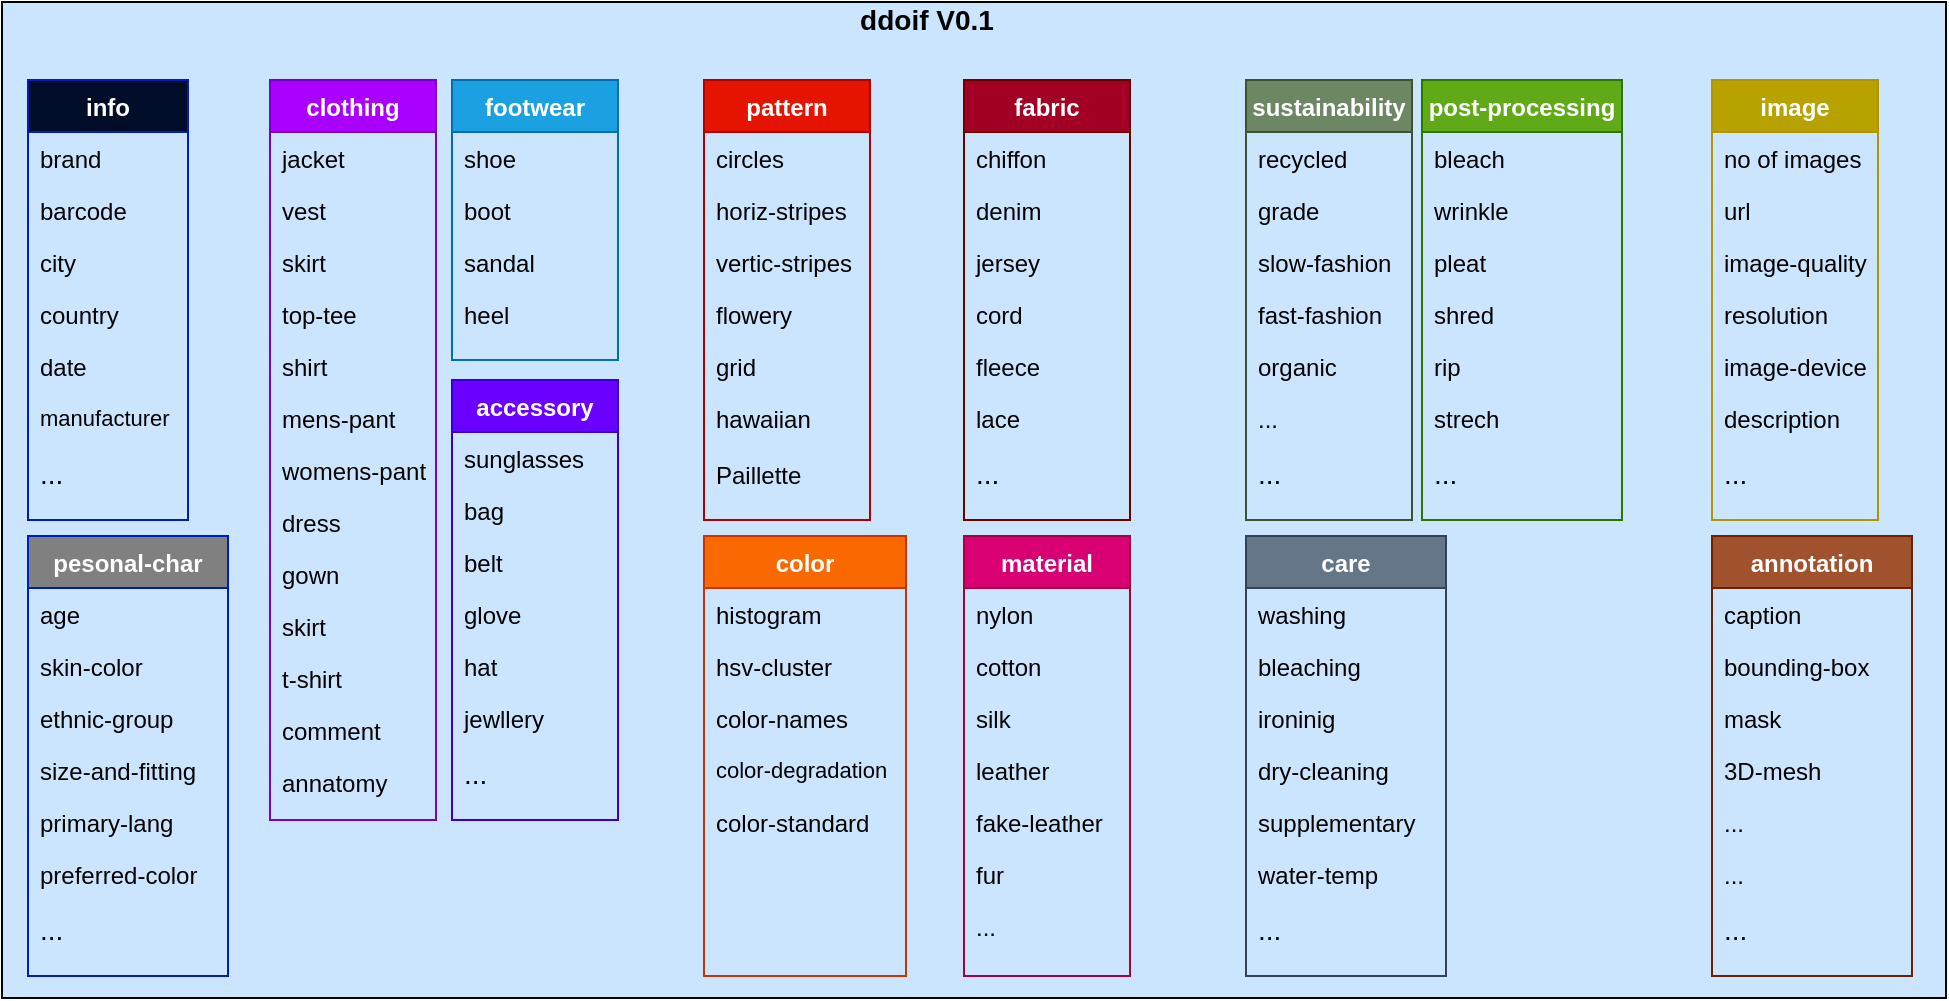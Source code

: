 <mxfile version="13.0.3" type="device"><diagram id="C5RBs43oDa-KdzZeNtuy" name="Page-1"><mxGraphModel dx="1086" dy="806" grid="1" gridSize="10" guides="1" tooltips="1" connect="1" arrows="1" fold="1" page="1" pageScale="1" pageWidth="980" pageHeight="500" math="0" shadow="0"><root><mxCell id="WIyWlLk6GJQsqaUBKTNV-0"/><mxCell id="WIyWlLk6GJQsqaUBKTNV-1" parent="WIyWlLk6GJQsqaUBKTNV-0"/><mxCell id="ynW5jeTb449rgKrsrFKq-4" value="" style="rounded=0;whiteSpace=wrap;html=1;fillColor=#CCE5FF;" parent="WIyWlLk6GJQsqaUBKTNV-1" vertex="1"><mxGeometry x="5" y="1" width="972" height="498" as="geometry"/></mxCell><mxCell id="Gt9GPdNHDZttLSlLsD_g-49" value="ddoif V0.1" style="text;html=1;strokeColor=none;fillColor=none;align=center;verticalAlign=middle;whiteSpace=wrap;rounded=0;fontSize=14;fontStyle=1" parent="WIyWlLk6GJQsqaUBKTNV-1" vertex="1"><mxGeometry x="403" width="129" height="20" as="geometry"/></mxCell><mxCell id="Gt9GPdNHDZttLSlLsD_g-87" value="care" style="swimlane;fontStyle=1;align=center;verticalAlign=top;childLayout=stackLayout;horizontal=1;startSize=26;horizontalStack=0;resizeParent=1;resizeLast=0;collapsible=1;marginBottom=0;rounded=0;shadow=0;strokeWidth=1;fillColor=#647687;strokeColor=#314354;fontColor=#ffffff;" parent="WIyWlLk6GJQsqaUBKTNV-1" vertex="1"><mxGeometry x="627" y="268" width="100" height="220" as="geometry"><mxRectangle x="230" y="140" width="160" height="26" as="alternateBounds"/></mxGeometry></mxCell><mxCell id="Gt9GPdNHDZttLSlLsD_g-88" value="washing" style="text;align=left;verticalAlign=top;spacingLeft=4;spacingRight=4;overflow=hidden;rotatable=0;points=[[0,0.5],[1,0.5]];portConstraint=eastwest;" parent="Gt9GPdNHDZttLSlLsD_g-87" vertex="1"><mxGeometry y="26" width="100" height="26" as="geometry"/></mxCell><mxCell id="Gt9GPdNHDZttLSlLsD_g-89" value="bleaching" style="text;align=left;verticalAlign=top;spacingLeft=4;spacingRight=4;overflow=hidden;rotatable=0;points=[[0,0.5],[1,0.5]];portConstraint=eastwest;rounded=0;shadow=0;html=0;" parent="Gt9GPdNHDZttLSlLsD_g-87" vertex="1"><mxGeometry y="52" width="100" height="26" as="geometry"/></mxCell><mxCell id="Gt9GPdNHDZttLSlLsD_g-90" value="ironinig" style="text;align=left;verticalAlign=top;spacingLeft=4;spacingRight=4;overflow=hidden;rotatable=0;points=[[0,0.5],[1,0.5]];portConstraint=eastwest;rounded=0;shadow=0;html=0;" parent="Gt9GPdNHDZttLSlLsD_g-87" vertex="1"><mxGeometry y="78" width="100" height="26" as="geometry"/></mxCell><mxCell id="Gt9GPdNHDZttLSlLsD_g-91" value="dry-cleaning" style="text;align=left;verticalAlign=top;spacingLeft=4;spacingRight=4;overflow=hidden;rotatable=0;points=[[0,0.5],[1,0.5]];portConstraint=eastwest;" parent="Gt9GPdNHDZttLSlLsD_g-87" vertex="1"><mxGeometry y="104" width="100" height="26" as="geometry"/></mxCell><mxCell id="Gt9GPdNHDZttLSlLsD_g-92" value="supplementary" style="text;align=left;verticalAlign=top;spacingLeft=4;spacingRight=4;overflow=hidden;rotatable=0;points=[[0,0.5],[1,0.5]];portConstraint=eastwest;" parent="Gt9GPdNHDZttLSlLsD_g-87" vertex="1"><mxGeometry y="130" width="100" height="26" as="geometry"/></mxCell><mxCell id="Gt9GPdNHDZttLSlLsD_g-93" value="water-temp" style="text;align=left;verticalAlign=top;spacingLeft=4;spacingRight=4;overflow=hidden;rotatable=0;points=[[0,0.5],[1,0.5]];portConstraint=eastwest;" parent="Gt9GPdNHDZttLSlLsD_g-87" vertex="1"><mxGeometry y="156" width="100" height="26" as="geometry"/></mxCell><mxCell id="Gt9GPdNHDZttLSlLsD_g-94" value="..." style="text;align=left;verticalAlign=top;spacingLeft=4;spacingRight=4;overflow=hidden;rotatable=0;points=[[0,0.5],[1,0.5]];portConstraint=eastwest;fontSize=14;" parent="Gt9GPdNHDZttLSlLsD_g-87" vertex="1"><mxGeometry y="182" width="100" height="26" as="geometry"/></mxCell><mxCell id="Gt9GPdNHDZttLSlLsD_g-95" value="pesonal-char" style="swimlane;fontStyle=1;align=center;verticalAlign=top;childLayout=stackLayout;horizontal=1;startSize=26;horizontalStack=0;resizeParent=1;resizeLast=0;collapsible=1;marginBottom=0;rounded=0;shadow=0;strokeWidth=1;fillColor=#808080;strokeColor=#001DBC;fontColor=#ffffff;" parent="WIyWlLk6GJQsqaUBKTNV-1" vertex="1"><mxGeometry x="18" y="268" width="100" height="220" as="geometry"><mxRectangle x="19" y="268" width="160" height="26" as="alternateBounds"/></mxGeometry></mxCell><mxCell id="Gt9GPdNHDZttLSlLsD_g-96" value="age" style="text;align=left;verticalAlign=top;spacingLeft=4;spacingRight=4;overflow=hidden;rotatable=0;points=[[0,0.5],[1,0.5]];portConstraint=eastwest;" parent="Gt9GPdNHDZttLSlLsD_g-95" vertex="1"><mxGeometry y="26" width="100" height="26" as="geometry"/></mxCell><mxCell id="Gt9GPdNHDZttLSlLsD_g-97" value="skin-color" style="text;align=left;verticalAlign=top;spacingLeft=4;spacingRight=4;overflow=hidden;rotatable=0;points=[[0,0.5],[1,0.5]];portConstraint=eastwest;rounded=0;shadow=0;html=0;" parent="Gt9GPdNHDZttLSlLsD_g-95" vertex="1"><mxGeometry y="52" width="100" height="26" as="geometry"/></mxCell><mxCell id="Gt9GPdNHDZttLSlLsD_g-98" value="ethnic-group" style="text;align=left;verticalAlign=top;spacingLeft=4;spacingRight=4;overflow=hidden;rotatable=0;points=[[0,0.5],[1,0.5]];portConstraint=eastwest;rounded=0;shadow=0;html=0;" parent="Gt9GPdNHDZttLSlLsD_g-95" vertex="1"><mxGeometry y="78" width="100" height="26" as="geometry"/></mxCell><mxCell id="Gt9GPdNHDZttLSlLsD_g-99" value="size-and-fitting" style="text;align=left;verticalAlign=top;spacingLeft=4;spacingRight=4;overflow=hidden;rotatable=0;points=[[0,0.5],[1,0.5]];portConstraint=eastwest;" parent="Gt9GPdNHDZttLSlLsD_g-95" vertex="1"><mxGeometry y="104" width="100" height="26" as="geometry"/></mxCell><mxCell id="Gt9GPdNHDZttLSlLsD_g-100" value="primary-lang" style="text;align=left;verticalAlign=top;spacingLeft=4;spacingRight=4;overflow=hidden;rotatable=0;points=[[0,0.5],[1,0.5]];portConstraint=eastwest;" parent="Gt9GPdNHDZttLSlLsD_g-95" vertex="1"><mxGeometry y="130" width="100" height="26" as="geometry"/></mxCell><mxCell id="Gt9GPdNHDZttLSlLsD_g-101" value="preferred-color" style="text;align=left;verticalAlign=top;spacingLeft=4;spacingRight=4;overflow=hidden;rotatable=0;points=[[0,0.5],[1,0.5]];portConstraint=eastwest;" parent="Gt9GPdNHDZttLSlLsD_g-95" vertex="1"><mxGeometry y="156" width="100" height="26" as="geometry"/></mxCell><mxCell id="Gt9GPdNHDZttLSlLsD_g-102" value="..." style="text;align=left;verticalAlign=top;spacingLeft=4;spacingRight=4;overflow=hidden;rotatable=0;points=[[0,0.5],[1,0.5]];portConstraint=eastwest;fontSize=14;" parent="Gt9GPdNHDZttLSlLsD_g-95" vertex="1"><mxGeometry y="182" width="100" height="26" as="geometry"/></mxCell><mxCell id="Gt9GPdNHDZttLSlLsD_g-111" value="post-processing" style="swimlane;fontStyle=1;align=center;verticalAlign=top;childLayout=stackLayout;horizontal=1;startSize=26;horizontalStack=0;resizeParent=1;resizeLast=0;collapsible=1;marginBottom=0;rounded=0;shadow=0;strokeWidth=1;fillColor=#60a917;strokeColor=#2D7600;fontColor=#ffffff;" parent="WIyWlLk6GJQsqaUBKTNV-1" vertex="1"><mxGeometry x="715" y="40" width="100" height="220" as="geometry"><mxRectangle x="230" y="140" width="160" height="26" as="alternateBounds"/></mxGeometry></mxCell><mxCell id="Gt9GPdNHDZttLSlLsD_g-113" value="bleach" style="text;align=left;verticalAlign=top;spacingLeft=4;spacingRight=4;overflow=hidden;rotatable=0;points=[[0,0.5],[1,0.5]];portConstraint=eastwest;rounded=0;shadow=0;html=0;" parent="Gt9GPdNHDZttLSlLsD_g-111" vertex="1"><mxGeometry y="26" width="100" height="26" as="geometry"/></mxCell><mxCell id="Gt9GPdNHDZttLSlLsD_g-112" value="wrinkle" style="text;align=left;verticalAlign=top;spacingLeft=4;spacingRight=4;overflow=hidden;rotatable=0;points=[[0,0.5],[1,0.5]];portConstraint=eastwest;" parent="Gt9GPdNHDZttLSlLsD_g-111" vertex="1"><mxGeometry y="52" width="100" height="26" as="geometry"/></mxCell><mxCell id="Gt9GPdNHDZttLSlLsD_g-114" value="pleat" style="text;align=left;verticalAlign=top;spacingLeft=4;spacingRight=4;overflow=hidden;rotatable=0;points=[[0,0.5],[1,0.5]];portConstraint=eastwest;rounded=0;shadow=0;html=0;" parent="Gt9GPdNHDZttLSlLsD_g-111" vertex="1"><mxGeometry y="78" width="100" height="26" as="geometry"/></mxCell><mxCell id="Gt9GPdNHDZttLSlLsD_g-115" value="shred" style="text;align=left;verticalAlign=top;spacingLeft=4;spacingRight=4;overflow=hidden;rotatable=0;points=[[0,0.5],[1,0.5]];portConstraint=eastwest;" parent="Gt9GPdNHDZttLSlLsD_g-111" vertex="1"><mxGeometry y="104" width="100" height="26" as="geometry"/></mxCell><mxCell id="Gt9GPdNHDZttLSlLsD_g-116" value="rip" style="text;align=left;verticalAlign=top;spacingLeft=4;spacingRight=4;overflow=hidden;rotatable=0;points=[[0,0.5],[1,0.5]];portConstraint=eastwest;" parent="Gt9GPdNHDZttLSlLsD_g-111" vertex="1"><mxGeometry y="130" width="100" height="26" as="geometry"/></mxCell><mxCell id="Gt9GPdNHDZttLSlLsD_g-117" value="strech" style="text;align=left;verticalAlign=top;spacingLeft=4;spacingRight=4;overflow=hidden;rotatable=0;points=[[0,0.5],[1,0.5]];portConstraint=eastwest;" parent="Gt9GPdNHDZttLSlLsD_g-111" vertex="1"><mxGeometry y="156" width="100" height="26" as="geometry"/></mxCell><mxCell id="Gt9GPdNHDZttLSlLsD_g-118" value="..." style="text;align=left;verticalAlign=top;spacingLeft=4;spacingRight=4;overflow=hidden;rotatable=0;points=[[0,0.5],[1,0.5]];portConstraint=eastwest;fontSize=14;" parent="Gt9GPdNHDZttLSlLsD_g-111" vertex="1"><mxGeometry y="182" width="100" height="26" as="geometry"/></mxCell><mxCell id="zkfFHV4jXpPFQw0GAbJ--0" value="info" style="swimlane;fontStyle=1;align=center;verticalAlign=top;childLayout=stackLayout;horizontal=1;startSize=26;horizontalStack=0;resizeParent=1;resizeLast=0;collapsible=1;marginBottom=0;rounded=0;shadow=0;strokeWidth=1;swimlaneFillColor=none;fillColor=#000D29;strokeColor=#001DBC;fontColor=#ffffff;" parent="WIyWlLk6GJQsqaUBKTNV-1" vertex="1"><mxGeometry x="18" y="40" width="80" height="220" as="geometry"><mxRectangle x="39" y="40" width="160" height="26" as="alternateBounds"/></mxGeometry></mxCell><mxCell id="zkfFHV4jXpPFQw0GAbJ--1" value="brand&#10;" style="text;align=left;verticalAlign=top;spacingLeft=4;spacingRight=4;overflow=hidden;rotatable=0;points=[[0,0.5],[1,0.5]];portConstraint=eastwest;" parent="zkfFHV4jXpPFQw0GAbJ--0" vertex="1"><mxGeometry y="26" width="80" height="26" as="geometry"/></mxCell><mxCell id="zkfFHV4jXpPFQw0GAbJ--2" value="barcode" style="text;align=left;verticalAlign=top;spacingLeft=4;spacingRight=4;overflow=hidden;rotatable=0;points=[[0,0.5],[1,0.5]];portConstraint=eastwest;rounded=0;shadow=0;html=0;strokeColor=none;" parent="zkfFHV4jXpPFQw0GAbJ--0" vertex="1"><mxGeometry y="52" width="80" height="26" as="geometry"/></mxCell><mxCell id="zkfFHV4jXpPFQw0GAbJ--3" value="city" style="text;align=left;verticalAlign=top;spacingLeft=4;spacingRight=4;overflow=hidden;rotatable=0;points=[[0,0.5],[1,0.5]];portConstraint=eastwest;rounded=0;shadow=0;html=0;" parent="zkfFHV4jXpPFQw0GAbJ--0" vertex="1"><mxGeometry y="78" width="80" height="26" as="geometry"/></mxCell><mxCell id="zkfFHV4jXpPFQw0GAbJ--5" value="country&#10;" style="text;align=left;verticalAlign=top;spacingLeft=4;spacingRight=4;overflow=hidden;rotatable=0;points=[[0,0.5],[1,0.5]];portConstraint=eastwest;" parent="zkfFHV4jXpPFQw0GAbJ--0" vertex="1"><mxGeometry y="104" width="80" height="26" as="geometry"/></mxCell><mxCell id="Gt9GPdNHDZttLSlLsD_g-5" value="date" style="text;align=left;verticalAlign=top;spacingLeft=4;spacingRight=4;overflow=hidden;rotatable=0;points=[[0,0.5],[1,0.5]];portConstraint=eastwest;" parent="zkfFHV4jXpPFQw0GAbJ--0" vertex="1"><mxGeometry y="130" width="80" height="26" as="geometry"/></mxCell><mxCell id="Gt9GPdNHDZttLSlLsD_g-14" value="manufacturer" style="text;align=left;verticalAlign=top;spacingLeft=4;spacingRight=4;overflow=hidden;rotatable=0;points=[[0,0.5],[1,0.5]];portConstraint=eastwest;fontSize=11;" parent="zkfFHV4jXpPFQw0GAbJ--0" vertex="1"><mxGeometry y="156" width="80" height="26" as="geometry"/></mxCell><mxCell id="Gt9GPdNHDZttLSlLsD_g-6" value="..." style="text;align=left;verticalAlign=top;spacingLeft=4;spacingRight=4;overflow=hidden;rotatable=0;points=[[0,0.5],[1,0.5]];portConstraint=eastwest;fontSize=14;" parent="zkfFHV4jXpPFQw0GAbJ--0" vertex="1"><mxGeometry y="182" width="80" height="28" as="geometry"/></mxCell><mxCell id="Gt9GPdNHDZttLSlLsD_g-32" value="pattern" style="swimlane;fontStyle=1;align=center;verticalAlign=top;childLayout=stackLayout;horizontal=1;startSize=26;horizontalStack=0;resizeParent=1;resizeLast=0;collapsible=1;marginBottom=0;rounded=0;shadow=0;strokeWidth=1;fillColor=#e51400;strokeColor=#B20000;fontColor=#ffffff;" parent="WIyWlLk6GJQsqaUBKTNV-1" vertex="1"><mxGeometry x="356" y="40" width="83" height="220" as="geometry"><mxRectangle x="230" y="140" width="160" height="26" as="alternateBounds"/></mxGeometry></mxCell><mxCell id="Gt9GPdNHDZttLSlLsD_g-33" value="circles" style="text;align=left;verticalAlign=top;spacingLeft=4;spacingRight=4;overflow=hidden;rotatable=0;points=[[0,0.5],[1,0.5]];portConstraint=eastwest;" parent="Gt9GPdNHDZttLSlLsD_g-32" vertex="1"><mxGeometry y="26" width="83" height="26" as="geometry"/></mxCell><mxCell id="Gt9GPdNHDZttLSlLsD_g-34" value="horiz-stripes" style="text;align=left;verticalAlign=top;spacingLeft=4;spacingRight=4;overflow=hidden;rotatable=0;points=[[0,0.5],[1,0.5]];portConstraint=eastwest;rounded=0;shadow=0;html=0;" parent="Gt9GPdNHDZttLSlLsD_g-32" vertex="1"><mxGeometry y="52" width="83" height="26" as="geometry"/></mxCell><mxCell id="Gt9GPdNHDZttLSlLsD_g-35" value="vertic-stripes" style="text;align=left;verticalAlign=top;spacingLeft=4;spacingRight=4;overflow=hidden;rotatable=0;points=[[0,0.5],[1,0.5]];portConstraint=eastwest;rounded=0;shadow=0;html=0;" parent="Gt9GPdNHDZttLSlLsD_g-32" vertex="1"><mxGeometry y="78" width="83" height="26" as="geometry"/></mxCell><mxCell id="Gt9GPdNHDZttLSlLsD_g-36" value="flowery" style="text;align=left;verticalAlign=top;spacingLeft=4;spacingRight=4;overflow=hidden;rotatable=0;points=[[0,0.5],[1,0.5]];portConstraint=eastwest;" parent="Gt9GPdNHDZttLSlLsD_g-32" vertex="1"><mxGeometry y="104" width="83" height="26" as="geometry"/></mxCell><mxCell id="Gt9GPdNHDZttLSlLsD_g-37" value="grid" style="text;align=left;verticalAlign=top;spacingLeft=4;spacingRight=4;overflow=hidden;rotatable=0;points=[[0,0.5],[1,0.5]];portConstraint=eastwest;" parent="Gt9GPdNHDZttLSlLsD_g-32" vertex="1"><mxGeometry y="130" width="83" height="26" as="geometry"/></mxCell><mxCell id="Gt9GPdNHDZttLSlLsD_g-38" value="hawaiian" style="text;align=left;verticalAlign=top;spacingLeft=4;spacingRight=4;overflow=hidden;rotatable=0;points=[[0,0.5],[1,0.5]];portConstraint=eastwest;" parent="Gt9GPdNHDZttLSlLsD_g-32" vertex="1"><mxGeometry y="156" width="83" height="26" as="geometry"/></mxCell><mxCell id="Gt9GPdNHDZttLSlLsD_g-16" value="footwear" style="swimlane;fontStyle=1;align=center;verticalAlign=top;childLayout=stackLayout;horizontal=1;startSize=26;horizontalStack=0;resizeParent=1;resizeLast=0;collapsible=1;marginBottom=0;rounded=0;shadow=0;strokeWidth=1;fillColor=#1ba1e2;strokeColor=#006EAF;fontColor=#ffffff;" parent="WIyWlLk6GJQsqaUBKTNV-1" vertex="1"><mxGeometry x="230" y="40" width="83" height="140" as="geometry"><mxRectangle x="230" y="140" width="160" height="26" as="alternateBounds"/></mxGeometry></mxCell><mxCell id="Gt9GPdNHDZttLSlLsD_g-17" value="shoe" style="text;align=left;verticalAlign=top;spacingLeft=4;spacingRight=4;overflow=hidden;rotatable=0;points=[[0,0.5],[1,0.5]];portConstraint=eastwest;" parent="Gt9GPdNHDZttLSlLsD_g-16" vertex="1"><mxGeometry y="26" width="83" height="26" as="geometry"/></mxCell><mxCell id="Gt9GPdNHDZttLSlLsD_g-18" value="boot" style="text;align=left;verticalAlign=top;spacingLeft=4;spacingRight=4;overflow=hidden;rotatable=0;points=[[0,0.5],[1,0.5]];portConstraint=eastwest;rounded=0;shadow=0;html=0;" parent="Gt9GPdNHDZttLSlLsD_g-16" vertex="1"><mxGeometry y="52" width="83" height="26" as="geometry"/></mxCell><mxCell id="Gt9GPdNHDZttLSlLsD_g-19" value="sandal" style="text;align=left;verticalAlign=top;spacingLeft=4;spacingRight=4;overflow=hidden;rotatable=0;points=[[0,0.5],[1,0.5]];portConstraint=eastwest;rounded=0;shadow=0;html=0;" parent="Gt9GPdNHDZttLSlLsD_g-16" vertex="1"><mxGeometry y="78" width="83" height="26" as="geometry"/></mxCell><mxCell id="Gt9GPdNHDZttLSlLsD_g-20" value="heel" style="text;align=left;verticalAlign=top;spacingLeft=4;spacingRight=4;overflow=hidden;rotatable=0;points=[[0,0.5],[1,0.5]];portConstraint=eastwest;" parent="Gt9GPdNHDZttLSlLsD_g-16" vertex="1"><mxGeometry y="104" width="83" height="26" as="geometry"/></mxCell><mxCell id="Gt9GPdNHDZttLSlLsD_g-24" value="accessory" style="swimlane;fontStyle=1;align=center;verticalAlign=top;childLayout=stackLayout;horizontal=1;startSize=26;horizontalStack=0;resizeParent=1;resizeLast=0;collapsible=1;marginBottom=0;rounded=0;shadow=0;strokeWidth=1;fillColor=#6a00ff;strokeColor=#3700CC;fontColor=#ffffff;" parent="WIyWlLk6GJQsqaUBKTNV-1" vertex="1"><mxGeometry x="230" y="190" width="83" height="220" as="geometry"><mxRectangle x="230" y="140" width="160" height="26" as="alternateBounds"/></mxGeometry></mxCell><mxCell id="Gt9GPdNHDZttLSlLsD_g-25" value="sunglasses" style="text;align=left;verticalAlign=top;spacingLeft=4;spacingRight=4;overflow=hidden;rotatable=0;points=[[0,0.5],[1,0.5]];portConstraint=eastwest;" parent="Gt9GPdNHDZttLSlLsD_g-24" vertex="1"><mxGeometry y="26" width="83" height="26" as="geometry"/></mxCell><mxCell id="Gt9GPdNHDZttLSlLsD_g-26" value="bag" style="text;align=left;verticalAlign=top;spacingLeft=4;spacingRight=4;overflow=hidden;rotatable=0;points=[[0,0.5],[1,0.5]];portConstraint=eastwest;rounded=0;shadow=0;html=0;" parent="Gt9GPdNHDZttLSlLsD_g-24" vertex="1"><mxGeometry y="52" width="83" height="26" as="geometry"/></mxCell><mxCell id="Gt9GPdNHDZttLSlLsD_g-27" value="belt" style="text;align=left;verticalAlign=top;spacingLeft=4;spacingRight=4;overflow=hidden;rotatable=0;points=[[0,0.5],[1,0.5]];portConstraint=eastwest;rounded=0;shadow=0;html=0;" parent="Gt9GPdNHDZttLSlLsD_g-24" vertex="1"><mxGeometry y="78" width="83" height="26" as="geometry"/></mxCell><mxCell id="Gt9GPdNHDZttLSlLsD_g-28" value="glove" style="text;align=left;verticalAlign=top;spacingLeft=4;spacingRight=4;overflow=hidden;rotatable=0;points=[[0,0.5],[1,0.5]];portConstraint=eastwest;" parent="Gt9GPdNHDZttLSlLsD_g-24" vertex="1"><mxGeometry y="104" width="83" height="26" as="geometry"/></mxCell><mxCell id="Gt9GPdNHDZttLSlLsD_g-29" value="hat" style="text;align=left;verticalAlign=top;spacingLeft=4;spacingRight=4;overflow=hidden;rotatable=0;points=[[0,0.5],[1,0.5]];portConstraint=eastwest;" parent="Gt9GPdNHDZttLSlLsD_g-24" vertex="1"><mxGeometry y="130" width="83" height="26" as="geometry"/></mxCell><mxCell id="Gt9GPdNHDZttLSlLsD_g-30" value="jewllery" style="text;align=left;verticalAlign=top;spacingLeft=4;spacingRight=4;overflow=hidden;rotatable=0;points=[[0,0.5],[1,0.5]];portConstraint=eastwest;" parent="Gt9GPdNHDZttLSlLsD_g-24" vertex="1"><mxGeometry y="156" width="83" height="26" as="geometry"/></mxCell><mxCell id="Gt9GPdNHDZttLSlLsD_g-31" value="..." style="text;align=left;verticalAlign=top;spacingLeft=4;spacingRight=4;overflow=hidden;rotatable=0;points=[[0,0.5],[1,0.5]];portConstraint=eastwest;fontSize=14;" parent="Gt9GPdNHDZttLSlLsD_g-24" vertex="1"><mxGeometry y="182" width="83" height="26" as="geometry"/></mxCell><mxCell id="Gt9GPdNHDZttLSlLsD_g-103" value="color" style="swimlane;fontStyle=1;align=center;verticalAlign=top;childLayout=stackLayout;horizontal=1;startSize=26;horizontalStack=0;resizeParent=1;resizeLast=0;collapsible=1;marginBottom=0;rounded=0;shadow=0;strokeWidth=1;fillColor=#fa6800;strokeColor=#C73500;fontColor=#ffffff;" parent="WIyWlLk6GJQsqaUBKTNV-1" vertex="1"><mxGeometry x="356" y="268" width="101" height="220" as="geometry"><mxRectangle x="230" y="140" width="160" height="26" as="alternateBounds"/></mxGeometry></mxCell><mxCell id="Gt9GPdNHDZttLSlLsD_g-104" value="histogram" style="text;align=left;verticalAlign=top;spacingLeft=4;spacingRight=4;overflow=hidden;rotatable=0;points=[[0,0.5],[1,0.5]];portConstraint=eastwest;" parent="Gt9GPdNHDZttLSlLsD_g-103" vertex="1"><mxGeometry y="26" width="101" height="26" as="geometry"/></mxCell><mxCell id="Gt9GPdNHDZttLSlLsD_g-105" value="hsv-cluster" style="text;align=left;verticalAlign=top;spacingLeft=4;spacingRight=4;overflow=hidden;rotatable=0;points=[[0,0.5],[1,0.5]];portConstraint=eastwest;rounded=0;shadow=0;html=0;" parent="Gt9GPdNHDZttLSlLsD_g-103" vertex="1"><mxGeometry y="52" width="101" height="26" as="geometry"/></mxCell><mxCell id="Gt9GPdNHDZttLSlLsD_g-106" value="color-names" style="text;align=left;verticalAlign=top;spacingLeft=4;spacingRight=4;overflow=hidden;rotatable=0;points=[[0,0.5],[1,0.5]];portConstraint=eastwest;rounded=0;shadow=0;html=0;" parent="Gt9GPdNHDZttLSlLsD_g-103" vertex="1"><mxGeometry y="78" width="101" height="26" as="geometry"/></mxCell><mxCell id="Gt9GPdNHDZttLSlLsD_g-107" value="color-degradation" style="text;align=left;verticalAlign=top;spacingLeft=4;spacingRight=4;overflow=hidden;rotatable=0;points=[[0,0.5],[1,0.5]];portConstraint=eastwest;fontSize=11;" parent="Gt9GPdNHDZttLSlLsD_g-103" vertex="1"><mxGeometry y="104" width="101" height="26" as="geometry"/></mxCell><mxCell id="Gt9GPdNHDZttLSlLsD_g-108" value="color-standard" style="text;align=left;verticalAlign=top;spacingLeft=4;spacingRight=4;overflow=hidden;rotatable=0;points=[[0,0.5],[1,0.5]];portConstraint=eastwest;" parent="Gt9GPdNHDZttLSlLsD_g-103" vertex="1"><mxGeometry y="130" width="101" height="26" as="geometry"/></mxCell><mxCell id="Gt9GPdNHDZttLSlLsD_g-79" value="sustainability" style="swimlane;fontStyle=1;align=center;verticalAlign=top;childLayout=stackLayout;horizontal=1;startSize=26;horizontalStack=0;resizeParent=1;resizeLast=0;collapsible=1;marginBottom=0;rounded=0;shadow=0;strokeWidth=1;fillColor=#6d8764;strokeColor=#3A5431;fontColor=#ffffff;" parent="WIyWlLk6GJQsqaUBKTNV-1" vertex="1"><mxGeometry x="627" y="40" width="83" height="220" as="geometry"><mxRectangle x="440" y="268" width="160" height="26" as="alternateBounds"/></mxGeometry></mxCell><mxCell id="Gt9GPdNHDZttLSlLsD_g-80" value="recycled" style="text;align=left;verticalAlign=top;spacingLeft=4;spacingRight=4;overflow=hidden;rotatable=0;points=[[0,0.5],[1,0.5]];portConstraint=eastwest;" parent="Gt9GPdNHDZttLSlLsD_g-79" vertex="1"><mxGeometry y="26" width="83" height="26" as="geometry"/></mxCell><mxCell id="Gt9GPdNHDZttLSlLsD_g-81" value="grade" style="text;align=left;verticalAlign=top;spacingLeft=4;spacingRight=4;overflow=hidden;rotatable=0;points=[[0,0.5],[1,0.5]];portConstraint=eastwest;rounded=0;shadow=0;html=0;" parent="Gt9GPdNHDZttLSlLsD_g-79" vertex="1"><mxGeometry y="52" width="83" height="26" as="geometry"/></mxCell><mxCell id="Gt9GPdNHDZttLSlLsD_g-82" value="slow-fashion" style="text;align=left;verticalAlign=top;spacingLeft=4;spacingRight=4;overflow=hidden;rotatable=0;points=[[0,0.5],[1,0.5]];portConstraint=eastwest;rounded=0;shadow=0;html=0;" parent="Gt9GPdNHDZttLSlLsD_g-79" vertex="1"><mxGeometry y="78" width="83" height="26" as="geometry"/></mxCell><mxCell id="Gt9GPdNHDZttLSlLsD_g-83" value="fast-fashion" style="text;align=left;verticalAlign=top;spacingLeft=4;spacingRight=4;overflow=hidden;rotatable=0;points=[[0,0.5],[1,0.5]];portConstraint=eastwest;" parent="Gt9GPdNHDZttLSlLsD_g-79" vertex="1"><mxGeometry y="104" width="83" height="26" as="geometry"/></mxCell><mxCell id="Gt9GPdNHDZttLSlLsD_g-84" value="organic" style="text;align=left;verticalAlign=top;spacingLeft=4;spacingRight=4;overflow=hidden;rotatable=0;points=[[0,0.5],[1,0.5]];portConstraint=eastwest;" parent="Gt9GPdNHDZttLSlLsD_g-79" vertex="1"><mxGeometry y="130" width="83" height="26" as="geometry"/></mxCell><mxCell id="Gt9GPdNHDZttLSlLsD_g-85" value="..." style="text;align=left;verticalAlign=top;spacingLeft=4;spacingRight=4;overflow=hidden;rotatable=0;points=[[0,0.5],[1,0.5]];portConstraint=eastwest;" parent="Gt9GPdNHDZttLSlLsD_g-79" vertex="1"><mxGeometry y="156" width="83" height="26" as="geometry"/></mxCell><mxCell id="Gt9GPdNHDZttLSlLsD_g-86" value="..." style="text;align=left;verticalAlign=top;spacingLeft=4;spacingRight=4;overflow=hidden;rotatable=0;points=[[0,0.5],[1,0.5]];portConstraint=eastwest;fontSize=14;" parent="Gt9GPdNHDZttLSlLsD_g-79" vertex="1"><mxGeometry y="182" width="83" height="26" as="geometry"/></mxCell><mxCell id="Gt9GPdNHDZttLSlLsD_g-58" value="fabric" style="swimlane;fontStyle=1;align=center;verticalAlign=top;childLayout=stackLayout;horizontal=1;startSize=26;horizontalStack=0;resizeParent=1;resizeLast=0;collapsible=1;marginBottom=0;rounded=0;shadow=0;strokeWidth=1;fillColor=#a20025;strokeColor=#6F0000;fontColor=#ffffff;" parent="WIyWlLk6GJQsqaUBKTNV-1" vertex="1"><mxGeometry x="486" y="40" width="83" height="220" as="geometry"><mxRectangle x="140" y="268" width="160" height="26" as="alternateBounds"/></mxGeometry></mxCell><mxCell id="Gt9GPdNHDZttLSlLsD_g-59" value="chiffon" style="text;align=left;verticalAlign=top;spacingLeft=4;spacingRight=4;overflow=hidden;rotatable=0;points=[[0,0.5],[1,0.5]];portConstraint=eastwest;" parent="Gt9GPdNHDZttLSlLsD_g-58" vertex="1"><mxGeometry y="26" width="83" height="26" as="geometry"/></mxCell><mxCell id="Gt9GPdNHDZttLSlLsD_g-60" value="denim" style="text;align=left;verticalAlign=top;spacingLeft=4;spacingRight=4;overflow=hidden;rotatable=0;points=[[0,0.5],[1,0.5]];portConstraint=eastwest;rounded=0;shadow=0;html=0;" parent="Gt9GPdNHDZttLSlLsD_g-58" vertex="1"><mxGeometry y="52" width="83" height="26" as="geometry"/></mxCell><mxCell id="Gt9GPdNHDZttLSlLsD_g-61" value="jersey" style="text;align=left;verticalAlign=top;spacingLeft=4;spacingRight=4;overflow=hidden;rotatable=0;points=[[0,0.5],[1,0.5]];portConstraint=eastwest;rounded=0;shadow=0;html=0;" parent="Gt9GPdNHDZttLSlLsD_g-58" vertex="1"><mxGeometry y="78" width="83" height="26" as="geometry"/></mxCell><mxCell id="Gt9GPdNHDZttLSlLsD_g-62" value="cord" style="text;align=left;verticalAlign=top;spacingLeft=4;spacingRight=4;overflow=hidden;rotatable=0;points=[[0,0.5],[1,0.5]];portConstraint=eastwest;" parent="Gt9GPdNHDZttLSlLsD_g-58" vertex="1"><mxGeometry y="104" width="83" height="26" as="geometry"/></mxCell><mxCell id="Gt9GPdNHDZttLSlLsD_g-63" value="fleece" style="text;align=left;verticalAlign=top;spacingLeft=4;spacingRight=4;overflow=hidden;rotatable=0;points=[[0,0.5],[1,0.5]];portConstraint=eastwest;" parent="Gt9GPdNHDZttLSlLsD_g-58" vertex="1"><mxGeometry y="130" width="83" height="26" as="geometry"/></mxCell><mxCell id="Gt9GPdNHDZttLSlLsD_g-64" value="lace" style="text;align=left;verticalAlign=top;spacingLeft=4;spacingRight=4;overflow=hidden;rotatable=0;points=[[0,0.5],[1,0.5]];portConstraint=eastwest;" parent="Gt9GPdNHDZttLSlLsD_g-58" vertex="1"><mxGeometry y="156" width="83" height="26" as="geometry"/></mxCell><mxCell id="Gt9GPdNHDZttLSlLsD_g-65" value="..." style="text;align=left;verticalAlign=top;spacingLeft=4;spacingRight=4;overflow=hidden;rotatable=0;points=[[0,0.5],[1,0.5]];portConstraint=eastwest;fontSize=14;" parent="Gt9GPdNHDZttLSlLsD_g-58" vertex="1"><mxGeometry y="182" width="83" height="26" as="geometry"/></mxCell><mxCell id="Gt9GPdNHDZttLSlLsD_g-66" value="material" style="swimlane;fontStyle=1;align=center;verticalAlign=top;childLayout=stackLayout;horizontal=1;startSize=26;horizontalStack=0;resizeParent=1;resizeLast=0;collapsible=1;marginBottom=0;rounded=0;shadow=0;strokeWidth=1;fillColor=#d80073;strokeColor=#A50040;fontColor=#ffffff;" parent="WIyWlLk6GJQsqaUBKTNV-1" vertex="1"><mxGeometry x="486" y="268" width="83" height="220" as="geometry"><mxRectangle x="240" y="268" width="160" height="26" as="alternateBounds"/></mxGeometry></mxCell><mxCell id="Gt9GPdNHDZttLSlLsD_g-67" value="nylon" style="text;align=left;verticalAlign=top;spacingLeft=4;spacingRight=4;overflow=hidden;rotatable=0;points=[[0,0.5],[1,0.5]];portConstraint=eastwest;" parent="Gt9GPdNHDZttLSlLsD_g-66" vertex="1"><mxGeometry y="26" width="83" height="26" as="geometry"/></mxCell><mxCell id="Gt9GPdNHDZttLSlLsD_g-68" value="cotton" style="text;align=left;verticalAlign=top;spacingLeft=4;spacingRight=4;overflow=hidden;rotatable=0;points=[[0,0.5],[1,0.5]];portConstraint=eastwest;rounded=0;shadow=0;html=0;" parent="Gt9GPdNHDZttLSlLsD_g-66" vertex="1"><mxGeometry y="52" width="83" height="26" as="geometry"/></mxCell><mxCell id="Gt9GPdNHDZttLSlLsD_g-69" value="silk" style="text;align=left;verticalAlign=top;spacingLeft=4;spacingRight=4;overflow=hidden;rotatable=0;points=[[0,0.5],[1,0.5]];portConstraint=eastwest;rounded=0;shadow=0;html=0;" parent="Gt9GPdNHDZttLSlLsD_g-66" vertex="1"><mxGeometry y="78" width="83" height="26" as="geometry"/></mxCell><mxCell id="Gt9GPdNHDZttLSlLsD_g-70" value="leather" style="text;align=left;verticalAlign=top;spacingLeft=4;spacingRight=4;overflow=hidden;rotatable=0;points=[[0,0.5],[1,0.5]];portConstraint=eastwest;" parent="Gt9GPdNHDZttLSlLsD_g-66" vertex="1"><mxGeometry y="104" width="83" height="26" as="geometry"/></mxCell><mxCell id="Gt9GPdNHDZttLSlLsD_g-137" value="fake-leather" style="text;align=left;verticalAlign=top;spacingLeft=4;spacingRight=4;overflow=hidden;rotatable=0;points=[[0,0.5],[1,0.5]];portConstraint=eastwest;" parent="Gt9GPdNHDZttLSlLsD_g-66" vertex="1"><mxGeometry y="130" width="83" height="26" as="geometry"/></mxCell><mxCell id="Gt9GPdNHDZttLSlLsD_g-138" value="fur" style="text;align=left;verticalAlign=top;spacingLeft=4;spacingRight=4;overflow=hidden;rotatable=0;points=[[0,0.5],[1,0.5]];portConstraint=eastwest;" parent="Gt9GPdNHDZttLSlLsD_g-66" vertex="1"><mxGeometry y="156" width="83" height="26" as="geometry"/></mxCell><mxCell id="s0w856ZKBZLOrA0o3hVU-12" value="..." style="text;align=left;verticalAlign=top;spacingLeft=4;spacingRight=4;overflow=hidden;rotatable=0;points=[[0,0.5],[1,0.5]];portConstraint=eastwest;" parent="Gt9GPdNHDZttLSlLsD_g-66" vertex="1"><mxGeometry y="182" width="83" height="26" as="geometry"/></mxCell><mxCell id="Gt9GPdNHDZttLSlLsD_g-71" value="image" style="swimlane;fontStyle=1;align=center;verticalAlign=top;childLayout=stackLayout;horizontal=1;startSize=26;horizontalStack=0;resizeParent=1;resizeLast=0;collapsible=1;marginBottom=0;rounded=0;shadow=0;strokeWidth=1;fillColor=#B8A200;strokeColor=#B09500;fontColor=#ffffff;" parent="WIyWlLk6GJQsqaUBKTNV-1" vertex="1"><mxGeometry x="860" y="40" width="83" height="220" as="geometry"><mxRectangle x="340" y="268" width="160" height="26" as="alternateBounds"/></mxGeometry></mxCell><mxCell id="Gt9GPdNHDZttLSlLsD_g-72" value="no of images" style="text;align=left;verticalAlign=top;spacingLeft=4;spacingRight=4;overflow=hidden;rotatable=0;points=[[0,0.5],[1,0.5]];portConstraint=eastwest;" parent="Gt9GPdNHDZttLSlLsD_g-71" vertex="1"><mxGeometry y="26" width="83" height="26" as="geometry"/></mxCell><mxCell id="Gt9GPdNHDZttLSlLsD_g-73" value="url" style="text;align=left;verticalAlign=top;spacingLeft=4;spacingRight=4;overflow=hidden;rotatable=0;points=[[0,0.5],[1,0.5]];portConstraint=eastwest;rounded=0;shadow=0;html=0;" parent="Gt9GPdNHDZttLSlLsD_g-71" vertex="1"><mxGeometry y="52" width="83" height="26" as="geometry"/></mxCell><mxCell id="Gt9GPdNHDZttLSlLsD_g-74" value="image-quality" style="text;align=left;verticalAlign=top;spacingLeft=4;spacingRight=4;overflow=hidden;rotatable=0;points=[[0,0.5],[1,0.5]];portConstraint=eastwest;rounded=0;shadow=0;html=0;" parent="Gt9GPdNHDZttLSlLsD_g-71" vertex="1"><mxGeometry y="78" width="83" height="26" as="geometry"/></mxCell><mxCell id="Gt9GPdNHDZttLSlLsD_g-75" value="resolution" style="text;align=left;verticalAlign=top;spacingLeft=4;spacingRight=4;overflow=hidden;rotatable=0;points=[[0,0.5],[1,0.5]];portConstraint=eastwest;" parent="Gt9GPdNHDZttLSlLsD_g-71" vertex="1"><mxGeometry y="104" width="83" height="26" as="geometry"/></mxCell><mxCell id="Gt9GPdNHDZttLSlLsD_g-76" value="image-device" style="text;align=left;verticalAlign=top;spacingLeft=4;spacingRight=4;overflow=hidden;rotatable=0;points=[[0,0.5],[1,0.5]];portConstraint=eastwest;" parent="Gt9GPdNHDZttLSlLsD_g-71" vertex="1"><mxGeometry y="130" width="83" height="26" as="geometry"/></mxCell><mxCell id="Gt9GPdNHDZttLSlLsD_g-77" value="description" style="text;align=left;verticalAlign=top;spacingLeft=4;spacingRight=4;overflow=hidden;rotatable=0;points=[[0,0.5],[1,0.5]];portConstraint=eastwest;" parent="Gt9GPdNHDZttLSlLsD_g-71" vertex="1"><mxGeometry y="156" width="83" height="26" as="geometry"/></mxCell><mxCell id="Gt9GPdNHDZttLSlLsD_g-78" value="..." style="text;align=left;verticalAlign=top;spacingLeft=4;spacingRight=4;overflow=hidden;rotatable=0;points=[[0,0.5],[1,0.5]];portConstraint=eastwest;fontSize=14;" parent="Gt9GPdNHDZttLSlLsD_g-71" vertex="1"><mxGeometry y="182" width="83" height="26" as="geometry"/></mxCell><mxCell id="Gt9GPdNHDZttLSlLsD_g-119" value="annotation" style="swimlane;fontStyle=1;align=center;verticalAlign=top;childLayout=stackLayout;horizontal=1;startSize=26;horizontalStack=0;resizeParent=1;resizeLast=0;collapsible=1;marginBottom=0;rounded=0;shadow=0;strokeWidth=1;fillColor=#a0522d;strokeColor=#6D1F00;fontColor=#ffffff;" parent="WIyWlLk6GJQsqaUBKTNV-1" vertex="1"><mxGeometry x="860" y="268" width="100" height="220" as="geometry"><mxRectangle x="230" y="140" width="160" height="26" as="alternateBounds"/></mxGeometry></mxCell><mxCell id="Gt9GPdNHDZttLSlLsD_g-120" value="caption" style="text;align=left;verticalAlign=top;spacingLeft=4;spacingRight=4;overflow=hidden;rotatable=0;points=[[0,0.5],[1,0.5]];portConstraint=eastwest;" parent="Gt9GPdNHDZttLSlLsD_g-119" vertex="1"><mxGeometry y="26" width="100" height="26" as="geometry"/></mxCell><mxCell id="Gt9GPdNHDZttLSlLsD_g-121" value="bounding-box" style="text;align=left;verticalAlign=top;spacingLeft=4;spacingRight=4;overflow=hidden;rotatable=0;points=[[0,0.5],[1,0.5]];portConstraint=eastwest;rounded=0;shadow=0;html=0;" parent="Gt9GPdNHDZttLSlLsD_g-119" vertex="1"><mxGeometry y="52" width="100" height="26" as="geometry"/></mxCell><mxCell id="Gt9GPdNHDZttLSlLsD_g-122" value="mask" style="text;align=left;verticalAlign=top;spacingLeft=4;spacingRight=4;overflow=hidden;rotatable=0;points=[[0,0.5],[1,0.5]];portConstraint=eastwest;rounded=0;shadow=0;html=0;" parent="Gt9GPdNHDZttLSlLsD_g-119" vertex="1"><mxGeometry y="78" width="100" height="26" as="geometry"/></mxCell><mxCell id="Gt9GPdNHDZttLSlLsD_g-123" value="3D-mesh" style="text;align=left;verticalAlign=top;spacingLeft=4;spacingRight=4;overflow=hidden;rotatable=0;points=[[0,0.5],[1,0.5]];portConstraint=eastwest;" parent="Gt9GPdNHDZttLSlLsD_g-119" vertex="1"><mxGeometry y="104" width="100" height="26" as="geometry"/></mxCell><mxCell id="Gt9GPdNHDZttLSlLsD_g-124" value="..." style="text;align=left;verticalAlign=top;spacingLeft=4;spacingRight=4;overflow=hidden;rotatable=0;points=[[0,0.5],[1,0.5]];portConstraint=eastwest;" parent="Gt9GPdNHDZttLSlLsD_g-119" vertex="1"><mxGeometry y="130" width="100" height="26" as="geometry"/></mxCell><mxCell id="Gt9GPdNHDZttLSlLsD_g-125" value="..." style="text;align=left;verticalAlign=top;spacingLeft=4;spacingRight=4;overflow=hidden;rotatable=0;points=[[0,0.5],[1,0.5]];portConstraint=eastwest;" parent="Gt9GPdNHDZttLSlLsD_g-119" vertex="1"><mxGeometry y="156" width="100" height="26" as="geometry"/></mxCell><mxCell id="Gt9GPdNHDZttLSlLsD_g-126" value="..." style="text;align=left;verticalAlign=top;spacingLeft=4;spacingRight=4;overflow=hidden;rotatable=0;points=[[0,0.5],[1,0.5]];portConstraint=eastwest;fontSize=14;" parent="Gt9GPdNHDZttLSlLsD_g-119" vertex="1"><mxGeometry y="182" width="100" height="26" as="geometry"/></mxCell><mxCell id="s0w856ZKBZLOrA0o3hVU-13" value="clothing" style="swimlane;fontStyle=1;align=center;verticalAlign=top;childLayout=stackLayout;horizontal=1;startSize=26;horizontalStack=0;resizeParent=1;resizeLast=0;collapsible=1;marginBottom=0;rounded=0;shadow=0;strokeWidth=1;fillColor=#aa00ff;strokeColor=#7700CC;fontColor=#ffffff;" parent="WIyWlLk6GJQsqaUBKTNV-1" vertex="1"><mxGeometry x="139" y="40" width="83" height="370" as="geometry"><mxRectangle x="140" y="40" width="160" height="26" as="alternateBounds"/></mxGeometry></mxCell><mxCell id="s0w856ZKBZLOrA0o3hVU-14" value="jacket" style="text;align=left;verticalAlign=top;spacingLeft=4;spacingRight=4;overflow=hidden;rotatable=0;points=[[0,0.5],[1,0.5]];portConstraint=eastwest;" parent="s0w856ZKBZLOrA0o3hVU-13" vertex="1"><mxGeometry y="26" width="83" height="26" as="geometry"/></mxCell><mxCell id="s0w856ZKBZLOrA0o3hVU-15" value="vest" style="text;align=left;verticalAlign=top;spacingLeft=4;spacingRight=4;overflow=hidden;rotatable=0;points=[[0,0.5],[1,0.5]];portConstraint=eastwest;rounded=0;shadow=0;html=0;" parent="s0w856ZKBZLOrA0o3hVU-13" vertex="1"><mxGeometry y="52" width="83" height="26" as="geometry"/></mxCell><mxCell id="s0w856ZKBZLOrA0o3hVU-16" value="skirt" style="text;align=left;verticalAlign=top;spacingLeft=4;spacingRight=4;overflow=hidden;rotatable=0;points=[[0,0.5],[1,0.5]];portConstraint=eastwest;rounded=0;shadow=0;html=0;" parent="s0w856ZKBZLOrA0o3hVU-13" vertex="1"><mxGeometry y="78" width="83" height="26" as="geometry"/></mxCell><mxCell id="s0w856ZKBZLOrA0o3hVU-17" value="top-tee" style="text;align=left;verticalAlign=top;spacingLeft=4;spacingRight=4;overflow=hidden;rotatable=0;points=[[0,0.5],[1,0.5]];portConstraint=eastwest;" parent="s0w856ZKBZLOrA0o3hVU-13" vertex="1"><mxGeometry y="104" width="83" height="26" as="geometry"/></mxCell><mxCell id="s0w856ZKBZLOrA0o3hVU-18" value="shirt" style="text;align=left;verticalAlign=top;spacingLeft=4;spacingRight=4;overflow=hidden;rotatable=0;points=[[0,0.5],[1,0.5]];portConstraint=eastwest;" parent="s0w856ZKBZLOrA0o3hVU-13" vertex="1"><mxGeometry y="130" width="83" height="26" as="geometry"/></mxCell><mxCell id="s0w856ZKBZLOrA0o3hVU-19" value="mens-pant" style="text;align=left;verticalAlign=top;spacingLeft=4;spacingRight=4;overflow=hidden;rotatable=0;points=[[0,0.5],[1,0.5]];portConstraint=eastwest;" parent="s0w856ZKBZLOrA0o3hVU-13" vertex="1"><mxGeometry y="156" width="83" height="26" as="geometry"/></mxCell><mxCell id="s0w856ZKBZLOrA0o3hVU-20" value="womens-pant" style="text;align=left;verticalAlign=top;spacingLeft=4;spacingRight=4;overflow=hidden;rotatable=0;points=[[0,0.5],[1,0.5]];portConstraint=eastwest;" parent="s0w856ZKBZLOrA0o3hVU-13" vertex="1"><mxGeometry y="182" width="83" height="26" as="geometry"/></mxCell><mxCell id="s0w856ZKBZLOrA0o3hVU-21" value="dress" style="text;align=left;verticalAlign=top;spacingLeft=4;spacingRight=4;overflow=hidden;rotatable=0;points=[[0,0.5],[1,0.5]];portConstraint=eastwest;" parent="s0w856ZKBZLOrA0o3hVU-13" vertex="1"><mxGeometry y="208" width="83" height="26" as="geometry"/></mxCell><mxCell id="s0w856ZKBZLOrA0o3hVU-22" value="gown&#10;" style="text;align=left;verticalAlign=top;spacingLeft=4;spacingRight=4;overflow=hidden;rotatable=0;points=[[0,0.5],[1,0.5]];portConstraint=eastwest;rounded=0;shadow=0;html=0;" parent="s0w856ZKBZLOrA0o3hVU-13" vertex="1"><mxGeometry y="234" width="83" height="26" as="geometry"/></mxCell><mxCell id="s0w856ZKBZLOrA0o3hVU-23" value="skirt" style="text;align=left;verticalAlign=top;spacingLeft=4;spacingRight=4;overflow=hidden;rotatable=0;points=[[0,0.5],[1,0.5]];portConstraint=eastwest;rounded=0;shadow=0;html=0;" parent="s0w856ZKBZLOrA0o3hVU-13" vertex="1"><mxGeometry y="260" width="83" height="26" as="geometry"/></mxCell><mxCell id="s0w856ZKBZLOrA0o3hVU-24" value="t-shirt" style="text;align=left;verticalAlign=top;spacingLeft=4;spacingRight=4;overflow=hidden;rotatable=0;points=[[0,0.5],[1,0.5]];portConstraint=eastwest;" parent="s0w856ZKBZLOrA0o3hVU-13" vertex="1"><mxGeometry y="286" width="83" height="26" as="geometry"/></mxCell><mxCell id="s0w856ZKBZLOrA0o3hVU-25" value="comment" style="text;align=left;verticalAlign=top;spacingLeft=4;spacingRight=4;overflow=hidden;rotatable=0;points=[[0,0.5],[1,0.5]];portConstraint=eastwest;" parent="s0w856ZKBZLOrA0o3hVU-13" vertex="1"><mxGeometry y="312" width="83" height="26" as="geometry"/></mxCell><mxCell id="s0w856ZKBZLOrA0o3hVU-26" value="annatomy" style="text;align=left;verticalAlign=top;spacingLeft=4;spacingRight=4;overflow=hidden;rotatable=0;points=[[0,0.5],[1,0.5]];portConstraint=eastwest;" parent="s0w856ZKBZLOrA0o3hVU-13" vertex="1"><mxGeometry y="338" width="83" height="22" as="geometry"/></mxCell><mxCell id="JpCE-aTCde_Bbaw32sZj-7" value="Paillette" style="text;align=left;verticalAlign=top;spacingLeft=4;spacingRight=4;overflow=hidden;rotatable=0;points=[[0,0.5],[1,0.5]];portConstraint=eastwest;" parent="WIyWlLk6GJQsqaUBKTNV-1" vertex="1"><mxGeometry x="356" y="224" width="83" height="26" as="geometry"/></mxCell></root></mxGraphModel></diagram></mxfile>